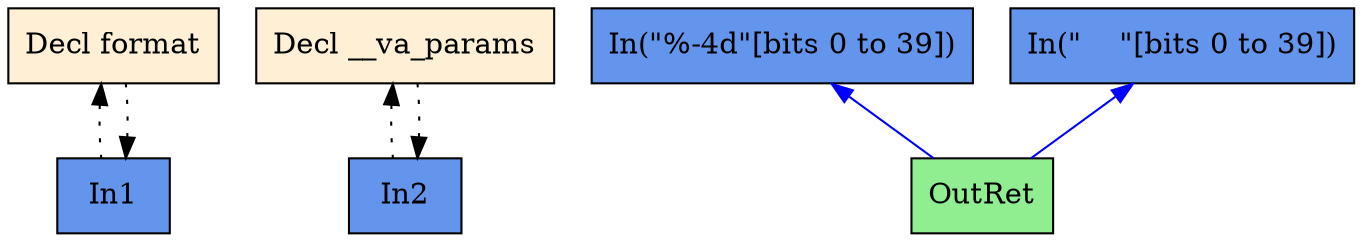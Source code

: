 digraph G {
  rankdir=TB;
  node [style="filled", ];
  7 [label="Decl format", fillcolor="#FFEFD5", shape=box, ];
  8 [label="In1", fillcolor="#6495ED", shape=box, ];
  9 [label="Decl __va_params", fillcolor="#FFEFD5", shape=box, ];
  10 [label="In2", fillcolor="#6495ED", shape=box, ];
  11 [label="OutRet", fillcolor="#90EE90", shape=box, ];
  12 [label="In(\"%-4d\"[bits 0 to 39])", fillcolor="#6495ED", shape=box, ];
  13 [label="In(\"    \"[bits 0 to 39])", fillcolor="#6495ED", shape=box, ];
  
  
  edge [dir=back, ];
  8 -> 7 [color="#000000", style="dotted", ];
  7 -> 8 [color="#000000", style="dotted", ];
  10 -> 9 [color="#000000", style="dotted", ];
  9 -> 10 [color="#000000", style="dotted", ];
  12 -> 11 [color="#0000FF", ];
  13 -> 11 [color="#0000FF", ];
  
  }